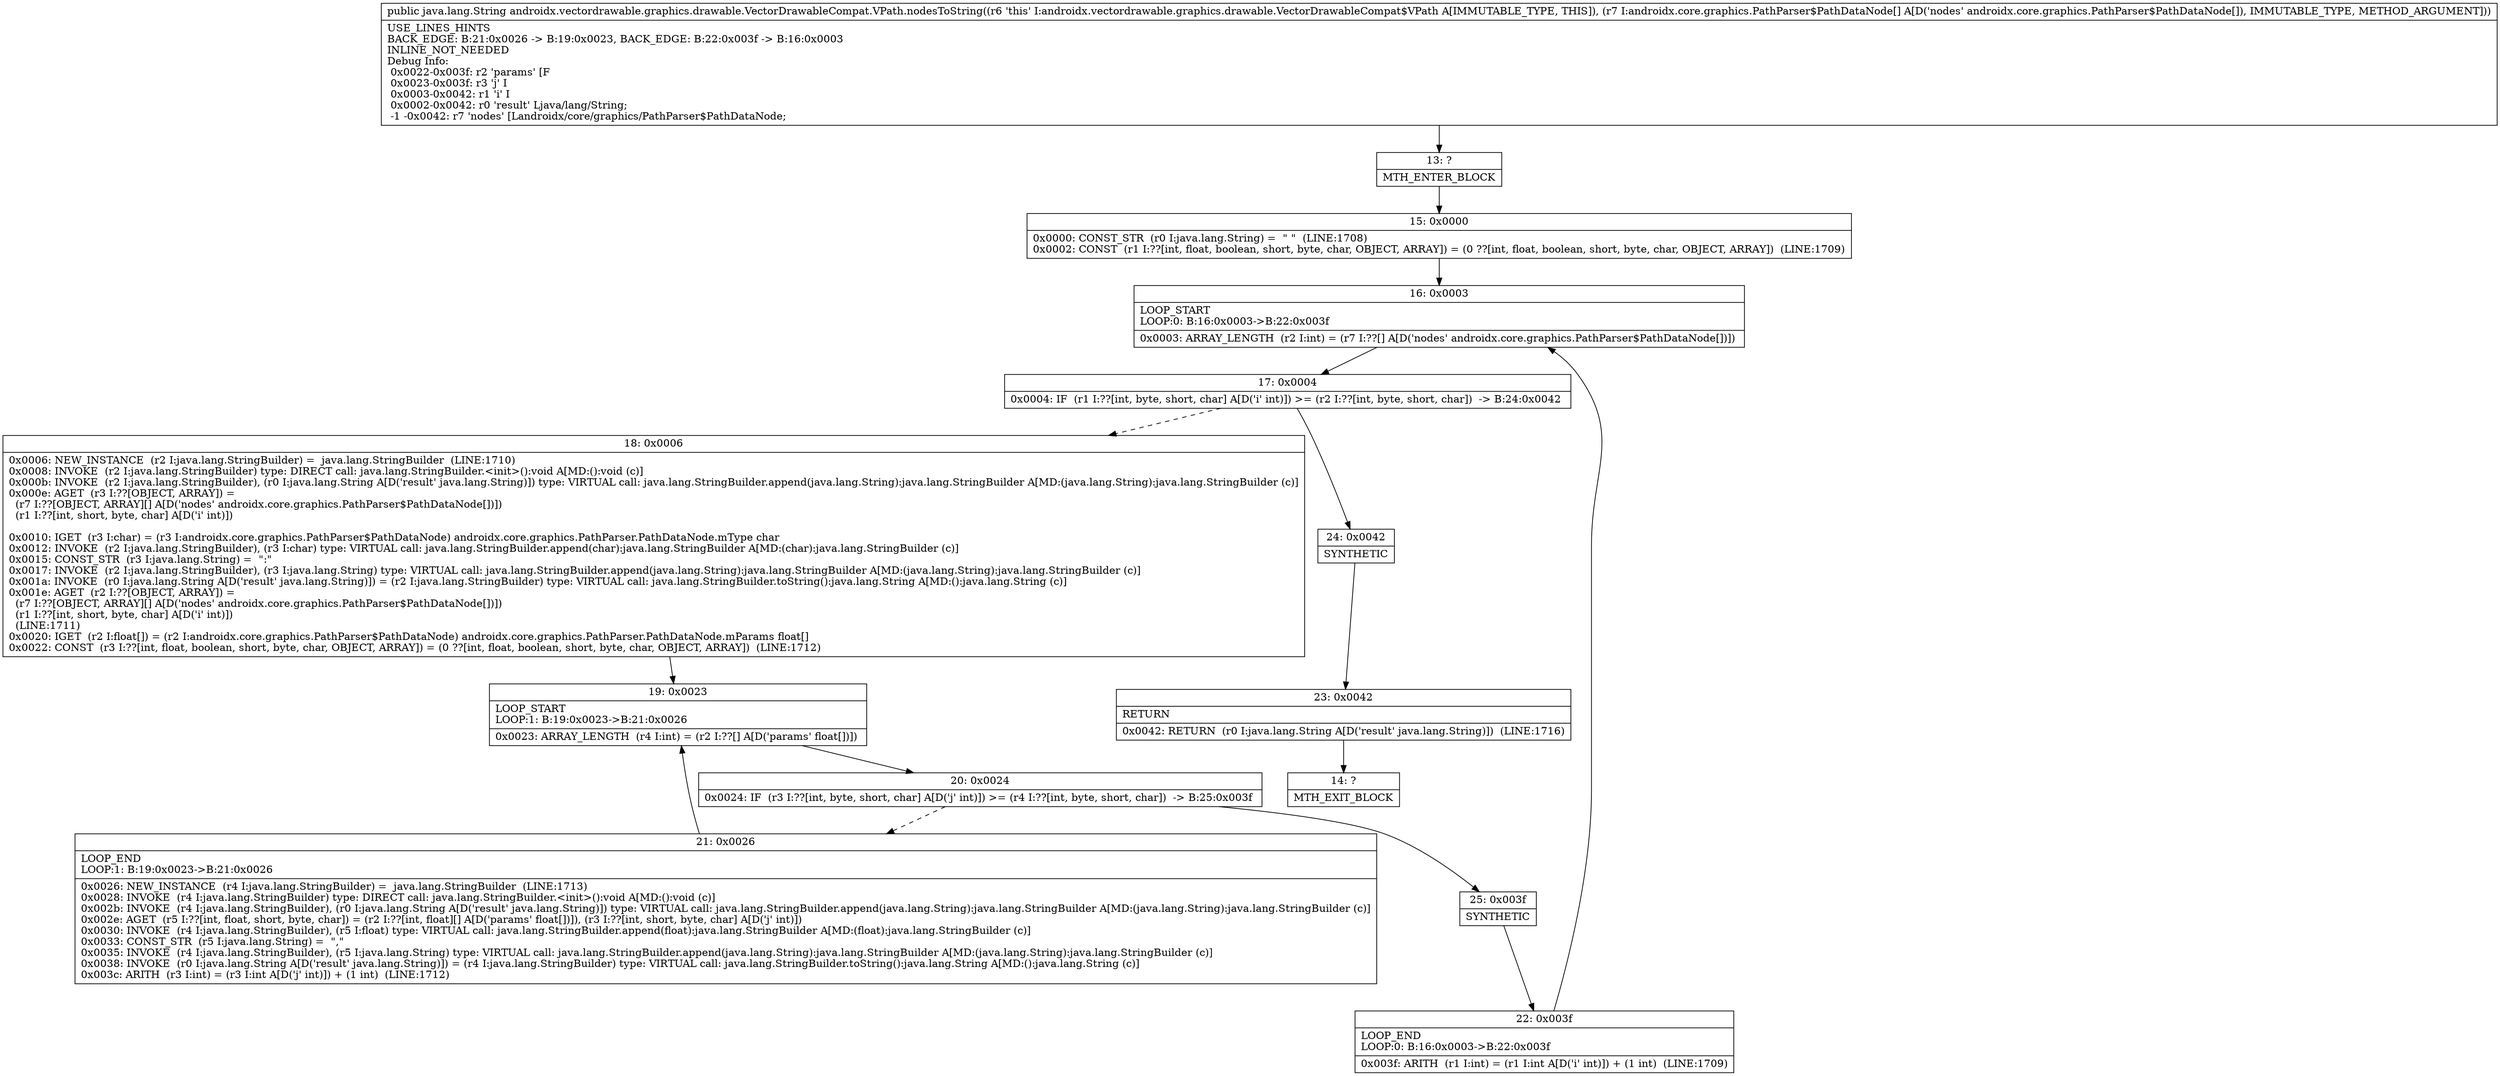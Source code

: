 digraph "CFG forandroidx.vectordrawable.graphics.drawable.VectorDrawableCompat.VPath.nodesToString([Landroidx\/core\/graphics\/PathParser$PathDataNode;)Ljava\/lang\/String;" {
Node_13 [shape=record,label="{13\:\ ?|MTH_ENTER_BLOCK\l}"];
Node_15 [shape=record,label="{15\:\ 0x0000|0x0000: CONST_STR  (r0 I:java.lang.String) =  \" \"  (LINE:1708)\l0x0002: CONST  (r1 I:??[int, float, boolean, short, byte, char, OBJECT, ARRAY]) = (0 ??[int, float, boolean, short, byte, char, OBJECT, ARRAY])  (LINE:1709)\l}"];
Node_16 [shape=record,label="{16\:\ 0x0003|LOOP_START\lLOOP:0: B:16:0x0003\-\>B:22:0x003f\l|0x0003: ARRAY_LENGTH  (r2 I:int) = (r7 I:??[] A[D('nodes' androidx.core.graphics.PathParser$PathDataNode[])]) \l}"];
Node_17 [shape=record,label="{17\:\ 0x0004|0x0004: IF  (r1 I:??[int, byte, short, char] A[D('i' int)]) \>= (r2 I:??[int, byte, short, char])  \-\> B:24:0x0042 \l}"];
Node_18 [shape=record,label="{18\:\ 0x0006|0x0006: NEW_INSTANCE  (r2 I:java.lang.StringBuilder) =  java.lang.StringBuilder  (LINE:1710)\l0x0008: INVOKE  (r2 I:java.lang.StringBuilder) type: DIRECT call: java.lang.StringBuilder.\<init\>():void A[MD:():void (c)]\l0x000b: INVOKE  (r2 I:java.lang.StringBuilder), (r0 I:java.lang.String A[D('result' java.lang.String)]) type: VIRTUAL call: java.lang.StringBuilder.append(java.lang.String):java.lang.StringBuilder A[MD:(java.lang.String):java.lang.StringBuilder (c)]\l0x000e: AGET  (r3 I:??[OBJECT, ARRAY]) = \l  (r7 I:??[OBJECT, ARRAY][] A[D('nodes' androidx.core.graphics.PathParser$PathDataNode[])])\l  (r1 I:??[int, short, byte, char] A[D('i' int)])\l \l0x0010: IGET  (r3 I:char) = (r3 I:androidx.core.graphics.PathParser$PathDataNode) androidx.core.graphics.PathParser.PathDataNode.mType char \l0x0012: INVOKE  (r2 I:java.lang.StringBuilder), (r3 I:char) type: VIRTUAL call: java.lang.StringBuilder.append(char):java.lang.StringBuilder A[MD:(char):java.lang.StringBuilder (c)]\l0x0015: CONST_STR  (r3 I:java.lang.String) =  \":\" \l0x0017: INVOKE  (r2 I:java.lang.StringBuilder), (r3 I:java.lang.String) type: VIRTUAL call: java.lang.StringBuilder.append(java.lang.String):java.lang.StringBuilder A[MD:(java.lang.String):java.lang.StringBuilder (c)]\l0x001a: INVOKE  (r0 I:java.lang.String A[D('result' java.lang.String)]) = (r2 I:java.lang.StringBuilder) type: VIRTUAL call: java.lang.StringBuilder.toString():java.lang.String A[MD:():java.lang.String (c)]\l0x001e: AGET  (r2 I:??[OBJECT, ARRAY]) = \l  (r7 I:??[OBJECT, ARRAY][] A[D('nodes' androidx.core.graphics.PathParser$PathDataNode[])])\l  (r1 I:??[int, short, byte, char] A[D('i' int)])\l  (LINE:1711)\l0x0020: IGET  (r2 I:float[]) = (r2 I:androidx.core.graphics.PathParser$PathDataNode) androidx.core.graphics.PathParser.PathDataNode.mParams float[] \l0x0022: CONST  (r3 I:??[int, float, boolean, short, byte, char, OBJECT, ARRAY]) = (0 ??[int, float, boolean, short, byte, char, OBJECT, ARRAY])  (LINE:1712)\l}"];
Node_19 [shape=record,label="{19\:\ 0x0023|LOOP_START\lLOOP:1: B:19:0x0023\-\>B:21:0x0026\l|0x0023: ARRAY_LENGTH  (r4 I:int) = (r2 I:??[] A[D('params' float[])]) \l}"];
Node_20 [shape=record,label="{20\:\ 0x0024|0x0024: IF  (r3 I:??[int, byte, short, char] A[D('j' int)]) \>= (r4 I:??[int, byte, short, char])  \-\> B:25:0x003f \l}"];
Node_21 [shape=record,label="{21\:\ 0x0026|LOOP_END\lLOOP:1: B:19:0x0023\-\>B:21:0x0026\l|0x0026: NEW_INSTANCE  (r4 I:java.lang.StringBuilder) =  java.lang.StringBuilder  (LINE:1713)\l0x0028: INVOKE  (r4 I:java.lang.StringBuilder) type: DIRECT call: java.lang.StringBuilder.\<init\>():void A[MD:():void (c)]\l0x002b: INVOKE  (r4 I:java.lang.StringBuilder), (r0 I:java.lang.String A[D('result' java.lang.String)]) type: VIRTUAL call: java.lang.StringBuilder.append(java.lang.String):java.lang.StringBuilder A[MD:(java.lang.String):java.lang.StringBuilder (c)]\l0x002e: AGET  (r5 I:??[int, float, short, byte, char]) = (r2 I:??[int, float][] A[D('params' float[])]), (r3 I:??[int, short, byte, char] A[D('j' int)]) \l0x0030: INVOKE  (r4 I:java.lang.StringBuilder), (r5 I:float) type: VIRTUAL call: java.lang.StringBuilder.append(float):java.lang.StringBuilder A[MD:(float):java.lang.StringBuilder (c)]\l0x0033: CONST_STR  (r5 I:java.lang.String) =  \",\" \l0x0035: INVOKE  (r4 I:java.lang.StringBuilder), (r5 I:java.lang.String) type: VIRTUAL call: java.lang.StringBuilder.append(java.lang.String):java.lang.StringBuilder A[MD:(java.lang.String):java.lang.StringBuilder (c)]\l0x0038: INVOKE  (r0 I:java.lang.String A[D('result' java.lang.String)]) = (r4 I:java.lang.StringBuilder) type: VIRTUAL call: java.lang.StringBuilder.toString():java.lang.String A[MD:():java.lang.String (c)]\l0x003c: ARITH  (r3 I:int) = (r3 I:int A[D('j' int)]) + (1 int)  (LINE:1712)\l}"];
Node_25 [shape=record,label="{25\:\ 0x003f|SYNTHETIC\l}"];
Node_22 [shape=record,label="{22\:\ 0x003f|LOOP_END\lLOOP:0: B:16:0x0003\-\>B:22:0x003f\l|0x003f: ARITH  (r1 I:int) = (r1 I:int A[D('i' int)]) + (1 int)  (LINE:1709)\l}"];
Node_24 [shape=record,label="{24\:\ 0x0042|SYNTHETIC\l}"];
Node_23 [shape=record,label="{23\:\ 0x0042|RETURN\l|0x0042: RETURN  (r0 I:java.lang.String A[D('result' java.lang.String)])  (LINE:1716)\l}"];
Node_14 [shape=record,label="{14\:\ ?|MTH_EXIT_BLOCK\l}"];
MethodNode[shape=record,label="{public java.lang.String androidx.vectordrawable.graphics.drawable.VectorDrawableCompat.VPath.nodesToString((r6 'this' I:androidx.vectordrawable.graphics.drawable.VectorDrawableCompat$VPath A[IMMUTABLE_TYPE, THIS]), (r7 I:androidx.core.graphics.PathParser$PathDataNode[] A[D('nodes' androidx.core.graphics.PathParser$PathDataNode[]), IMMUTABLE_TYPE, METHOD_ARGUMENT]))  | USE_LINES_HINTS\lBACK_EDGE: B:21:0x0026 \-\> B:19:0x0023, BACK_EDGE: B:22:0x003f \-\> B:16:0x0003\lINLINE_NOT_NEEDED\lDebug Info:\l  0x0022\-0x003f: r2 'params' [F\l  0x0023\-0x003f: r3 'j' I\l  0x0003\-0x0042: r1 'i' I\l  0x0002\-0x0042: r0 'result' Ljava\/lang\/String;\l  \-1 \-0x0042: r7 'nodes' [Landroidx\/core\/graphics\/PathParser$PathDataNode;\l}"];
MethodNode -> Node_13;Node_13 -> Node_15;
Node_15 -> Node_16;
Node_16 -> Node_17;
Node_17 -> Node_18[style=dashed];
Node_17 -> Node_24;
Node_18 -> Node_19;
Node_19 -> Node_20;
Node_20 -> Node_21[style=dashed];
Node_20 -> Node_25;
Node_21 -> Node_19;
Node_25 -> Node_22;
Node_22 -> Node_16;
Node_24 -> Node_23;
Node_23 -> Node_14;
}

